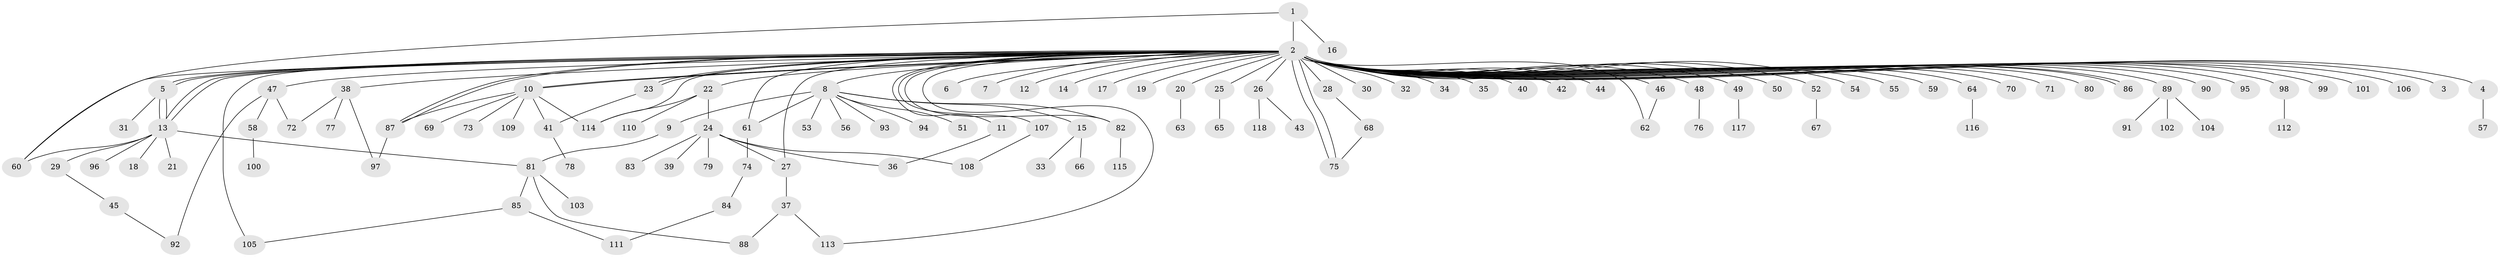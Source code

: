 // Generated by graph-tools (version 1.1) at 2025/49/03/09/25 03:49:52]
// undirected, 118 vertices, 147 edges
graph export_dot {
graph [start="1"]
  node [color=gray90,style=filled];
  1;
  2;
  3;
  4;
  5;
  6;
  7;
  8;
  9;
  10;
  11;
  12;
  13;
  14;
  15;
  16;
  17;
  18;
  19;
  20;
  21;
  22;
  23;
  24;
  25;
  26;
  27;
  28;
  29;
  30;
  31;
  32;
  33;
  34;
  35;
  36;
  37;
  38;
  39;
  40;
  41;
  42;
  43;
  44;
  45;
  46;
  47;
  48;
  49;
  50;
  51;
  52;
  53;
  54;
  55;
  56;
  57;
  58;
  59;
  60;
  61;
  62;
  63;
  64;
  65;
  66;
  67;
  68;
  69;
  70;
  71;
  72;
  73;
  74;
  75;
  76;
  77;
  78;
  79;
  80;
  81;
  82;
  83;
  84;
  85;
  86;
  87;
  88;
  89;
  90;
  91;
  92;
  93;
  94;
  95;
  96;
  97;
  98;
  99;
  100;
  101;
  102;
  103;
  104;
  105;
  106;
  107;
  108;
  109;
  110;
  111;
  112;
  113;
  114;
  115;
  116;
  117;
  118;
  1 -- 2;
  1 -- 16;
  1 -- 60;
  2 -- 3;
  2 -- 4;
  2 -- 5;
  2 -- 5;
  2 -- 6;
  2 -- 7;
  2 -- 8;
  2 -- 10;
  2 -- 10;
  2 -- 11;
  2 -- 12;
  2 -- 13;
  2 -- 13;
  2 -- 14;
  2 -- 17;
  2 -- 19;
  2 -- 20;
  2 -- 22;
  2 -- 23;
  2 -- 23;
  2 -- 25;
  2 -- 26;
  2 -- 27;
  2 -- 28;
  2 -- 30;
  2 -- 32;
  2 -- 34;
  2 -- 35;
  2 -- 38;
  2 -- 40;
  2 -- 42;
  2 -- 44;
  2 -- 46;
  2 -- 47;
  2 -- 48;
  2 -- 49;
  2 -- 50;
  2 -- 52;
  2 -- 54;
  2 -- 55;
  2 -- 59;
  2 -- 60;
  2 -- 61;
  2 -- 62;
  2 -- 64;
  2 -- 70;
  2 -- 71;
  2 -- 75;
  2 -- 75;
  2 -- 80;
  2 -- 82;
  2 -- 86;
  2 -- 86;
  2 -- 87;
  2 -- 87;
  2 -- 89;
  2 -- 90;
  2 -- 95;
  2 -- 98;
  2 -- 99;
  2 -- 101;
  2 -- 105;
  2 -- 106;
  2 -- 107;
  2 -- 113;
  2 -- 114;
  4 -- 57;
  5 -- 13;
  5 -- 13;
  5 -- 31;
  8 -- 9;
  8 -- 15;
  8 -- 51;
  8 -- 53;
  8 -- 56;
  8 -- 61;
  8 -- 82;
  8 -- 93;
  8 -- 94;
  9 -- 81;
  10 -- 41;
  10 -- 69;
  10 -- 73;
  10 -- 87;
  10 -- 109;
  10 -- 114;
  11 -- 36;
  13 -- 18;
  13 -- 21;
  13 -- 29;
  13 -- 60;
  13 -- 81;
  13 -- 96;
  15 -- 33;
  15 -- 66;
  20 -- 63;
  22 -- 24;
  22 -- 110;
  22 -- 114;
  23 -- 41;
  24 -- 27;
  24 -- 36;
  24 -- 39;
  24 -- 79;
  24 -- 83;
  24 -- 108;
  25 -- 65;
  26 -- 43;
  26 -- 118;
  27 -- 37;
  28 -- 68;
  29 -- 45;
  37 -- 88;
  37 -- 113;
  38 -- 72;
  38 -- 77;
  38 -- 97;
  41 -- 78;
  45 -- 92;
  46 -- 62;
  47 -- 58;
  47 -- 72;
  47 -- 92;
  48 -- 76;
  49 -- 117;
  52 -- 67;
  58 -- 100;
  61 -- 74;
  64 -- 116;
  68 -- 75;
  74 -- 84;
  81 -- 85;
  81 -- 88;
  81 -- 103;
  82 -- 115;
  84 -- 111;
  85 -- 105;
  85 -- 111;
  87 -- 97;
  89 -- 91;
  89 -- 102;
  89 -- 104;
  98 -- 112;
  107 -- 108;
}
